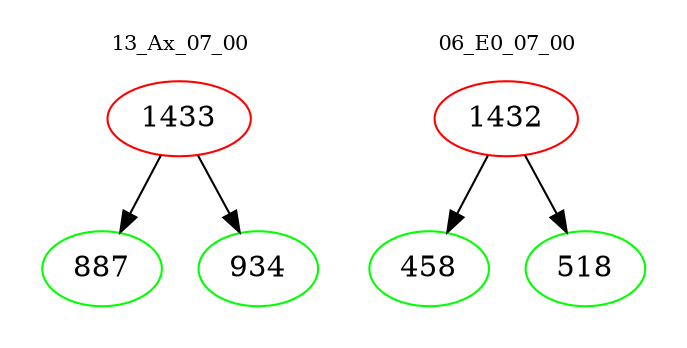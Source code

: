digraph{
subgraph cluster_0 {
color = white
label = "13_Ax_07_00";
fontsize=10;
T0_1433 [label="1433", color="red"]
T0_1433 -> T0_887 [color="black"]
T0_887 [label="887", color="green"]
T0_1433 -> T0_934 [color="black"]
T0_934 [label="934", color="green"]
}
subgraph cluster_1 {
color = white
label = "06_E0_07_00";
fontsize=10;
T1_1432 [label="1432", color="red"]
T1_1432 -> T1_458 [color="black"]
T1_458 [label="458", color="green"]
T1_1432 -> T1_518 [color="black"]
T1_518 [label="518", color="green"]
}
}
